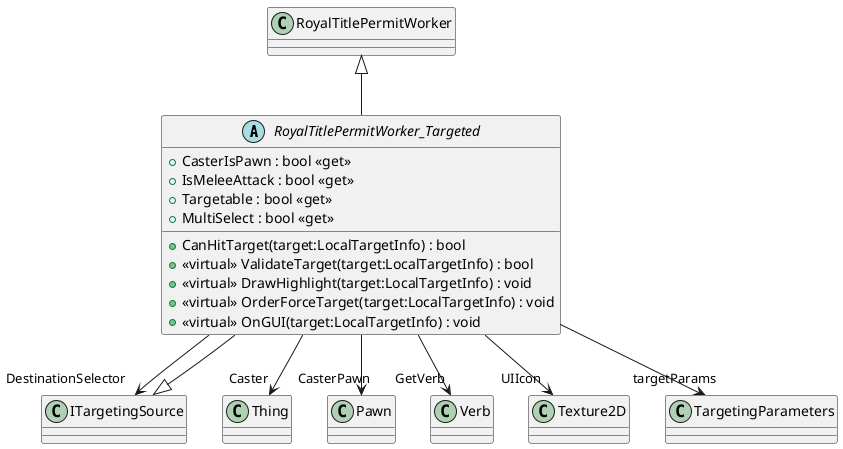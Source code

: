 @startuml
abstract class RoyalTitlePermitWorker_Targeted {
    + CasterIsPawn : bool <<get>>
    + IsMeleeAttack : bool <<get>>
    + Targetable : bool <<get>>
    + MultiSelect : bool <<get>>
    + CanHitTarget(target:LocalTargetInfo) : bool
    + <<virtual>> ValidateTarget(target:LocalTargetInfo) : bool
    + <<virtual>> DrawHighlight(target:LocalTargetInfo) : void
    + <<virtual>> OrderForceTarget(target:LocalTargetInfo) : void
    + <<virtual>> OnGUI(target:LocalTargetInfo) : void
}
RoyalTitlePermitWorker <|-- RoyalTitlePermitWorker_Targeted
ITargetingSource <|-- RoyalTitlePermitWorker_Targeted
RoyalTitlePermitWorker_Targeted --> "Caster" Thing
RoyalTitlePermitWorker_Targeted --> "CasterPawn" Pawn
RoyalTitlePermitWorker_Targeted --> "GetVerb" Verb
RoyalTitlePermitWorker_Targeted --> "UIIcon" Texture2D
RoyalTitlePermitWorker_Targeted --> "targetParams" TargetingParameters
RoyalTitlePermitWorker_Targeted --> "DestinationSelector" ITargetingSource
@enduml
